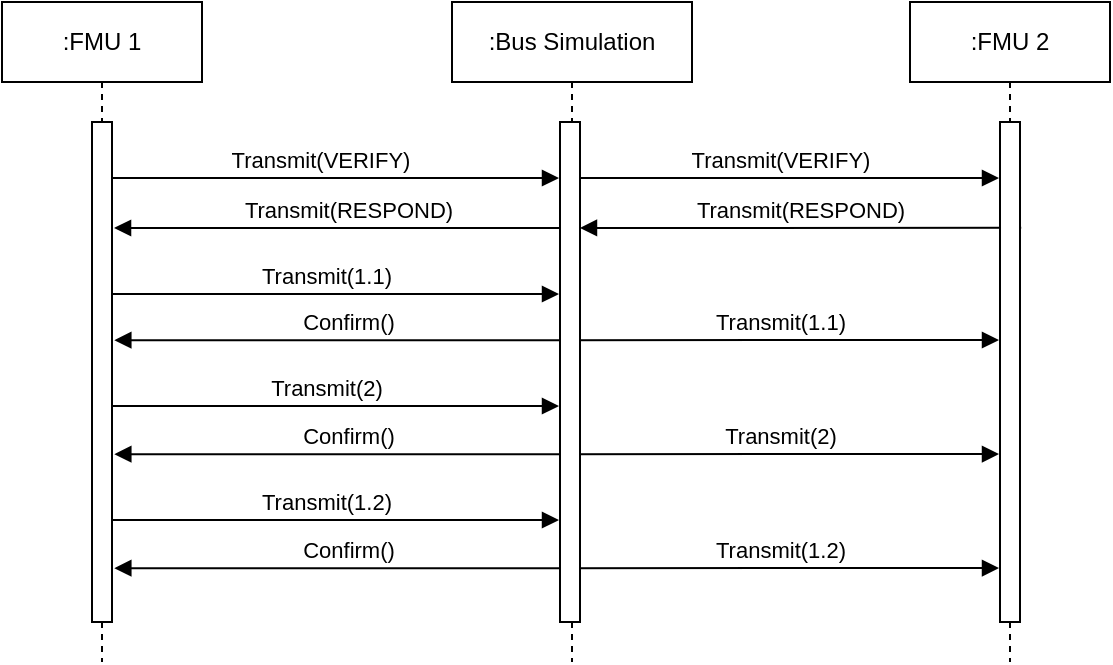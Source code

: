 <mxfile version="26.0.6">
  <diagram name="Page-1" id="NnsKN626D9liByVkLeI2">
    <mxGraphModel dx="1161" dy="349" grid="1" gridSize="10" guides="1" tooltips="1" connect="1" arrows="1" fold="1" page="1" pageScale="1" pageWidth="540" pageHeight="360" background="#ffffff" math="0" shadow="0">
      <root>
        <mxCell id="0" />
        <mxCell id="1" parent="0" />
        <mxCell id="nOIMiEheIkG6IheYm219-1" value=":FMU 1" style="shape=umlLifeline;perimeter=lifelinePerimeter;whiteSpace=wrap;html=1;container=1;dropTarget=0;collapsible=0;recursiveResize=0;outlineConnect=0;portConstraint=eastwest;newEdgeStyle={&quot;edgeStyle&quot;:&quot;elbowEdgeStyle&quot;,&quot;elbow&quot;:&quot;vertical&quot;,&quot;curved&quot;:0,&quot;rounded&quot;:0};" parent="1" vertex="1">
          <mxGeometry x="-14" y="40" width="100" height="330" as="geometry" />
        </mxCell>
        <mxCell id="nOIMiEheIkG6IheYm219-2" value=":Bus Simulation" style="shape=umlLifeline;perimeter=lifelinePerimeter;whiteSpace=wrap;html=1;container=1;dropTarget=0;collapsible=0;recursiveResize=0;outlineConnect=0;portConstraint=eastwest;newEdgeStyle={&quot;edgeStyle&quot;:&quot;elbowEdgeStyle&quot;,&quot;elbow&quot;:&quot;vertical&quot;,&quot;curved&quot;:0,&quot;rounded&quot;:0};" parent="1" vertex="1">
          <mxGeometry x="211" y="40" width="120" height="330" as="geometry" />
        </mxCell>
        <mxCell id="nOIMiEheIkG6IheYm219-3" value=":FMU 2" style="shape=umlLifeline;perimeter=lifelinePerimeter;whiteSpace=wrap;html=1;container=1;dropTarget=0;collapsible=0;recursiveResize=0;outlineConnect=0;portConstraint=eastwest;newEdgeStyle={&quot;edgeStyle&quot;:&quot;elbowEdgeStyle&quot;,&quot;elbow&quot;:&quot;vertical&quot;,&quot;curved&quot;:0,&quot;rounded&quot;:0};" parent="1" vertex="1">
          <mxGeometry x="440" y="40" width="100" height="330" as="geometry" />
        </mxCell>
        <mxCell id="nOIMiEheIkG6IheYm219-4" value="Transmit(1.1)" style="html=1;verticalAlign=bottom;endArrow=block;edgeStyle=elbowEdgeStyle;elbow=vertical;curved=0;rounded=0;" parent="1" edge="1">
          <mxGeometry width="80" relative="1" as="geometry">
            <mxPoint x="32.024" y="185.952" as="sourcePoint" />
            <mxPoint x="264.5" y="186.001" as="targetPoint" />
          </mxGeometry>
        </mxCell>
        <mxCell id="nOIMiEheIkG6IheYm219-5" value="Transmit(1.1)" style="html=1;verticalAlign=bottom;endArrow=block;edgeStyle=elbowEdgeStyle;elbow=vertical;curved=0;rounded=0;" parent="1" edge="1">
          <mxGeometry width="80" relative="1" as="geometry">
            <mxPoint x="264.81" y="209.066" as="sourcePoint" />
            <mxPoint x="484.5" y="208.966" as="targetPoint" />
          </mxGeometry>
        </mxCell>
        <mxCell id="nOIMiEheIkG6IheYm219-6" value="Confirm()" style="html=1;verticalAlign=bottom;endArrow=block;edgeStyle=elbowEdgeStyle;elbow=vertical;curved=0;rounded=0;" parent="1" edge="1">
          <mxGeometry width="80" relative="1" as="geometry">
            <mxPoint x="275.5" y="209.07" as="sourcePoint" />
            <mxPoint x="42.167" y="209.07" as="targetPoint" />
            <Array as="points">
              <mxPoint x="155.99" y="209.07" />
            </Array>
          </mxGeometry>
        </mxCell>
        <mxCell id="iyvWLDmX5rhdHJw3GGvt-1" value="Transmit(2)" style="html=1;verticalAlign=bottom;endArrow=block;edgeStyle=elbowEdgeStyle;elbow=vertical;curved=0;rounded=0;" parent="1" edge="1">
          <mxGeometry width="80" relative="1" as="geometry">
            <mxPoint x="32.024" y="241.952" as="sourcePoint" />
            <mxPoint x="264.5" y="242.001" as="targetPoint" />
          </mxGeometry>
        </mxCell>
        <mxCell id="iyvWLDmX5rhdHJw3GGvt-2" value="Transmit(2)" style="html=1;verticalAlign=bottom;endArrow=block;edgeStyle=elbowEdgeStyle;elbow=vertical;curved=0;rounded=0;" parent="1" edge="1">
          <mxGeometry width="80" relative="1" as="geometry">
            <mxPoint x="265.004" y="266.07" as="sourcePoint" />
            <mxPoint x="484.5" y="265.966" as="targetPoint" />
          </mxGeometry>
        </mxCell>
        <mxCell id="iyvWLDmX5rhdHJw3GGvt-3" value="Confirm()" style="html=1;verticalAlign=bottom;endArrow=block;edgeStyle=elbowEdgeStyle;elbow=vertical;curved=0;rounded=0;" parent="1" edge="1">
          <mxGeometry width="80" relative="1" as="geometry">
            <mxPoint x="275.5" y="266.07" as="sourcePoint" />
            <mxPoint x="42.167" y="266.07" as="targetPoint" />
            <Array as="points">
              <mxPoint x="156" y="266.07" />
            </Array>
          </mxGeometry>
        </mxCell>
        <mxCell id="iyvWLDmX5rhdHJw3GGvt-4" value="Transmit(1.2)" style="html=1;verticalAlign=bottom;endArrow=block;edgeStyle=elbowEdgeStyle;elbow=vertical;curved=0;rounded=0;" parent="1" edge="1">
          <mxGeometry x="0.001" width="80" relative="1" as="geometry">
            <mxPoint x="32.024" y="298.952" as="sourcePoint" />
            <mxPoint x="264.5" y="299.001" as="targetPoint" />
            <mxPoint as="offset" />
          </mxGeometry>
        </mxCell>
        <mxCell id="iyvWLDmX5rhdHJw3GGvt-5" value="Transmit(1.2)" style="html=1;verticalAlign=bottom;endArrow=block;edgeStyle=elbowEdgeStyle;elbow=vertical;curved=0;rounded=0;" parent="1" edge="1">
          <mxGeometry width="80" relative="1" as="geometry">
            <mxPoint x="265.004" y="323.07" as="sourcePoint" />
            <mxPoint x="484.5" y="322.966" as="targetPoint" />
          </mxGeometry>
        </mxCell>
        <mxCell id="iyvWLDmX5rhdHJw3GGvt-6" value="Confirm()" style="html=1;verticalAlign=bottom;endArrow=block;edgeStyle=elbowEdgeStyle;elbow=vertical;curved=0;rounded=0;" parent="1" edge="1">
          <mxGeometry width="80" relative="1" as="geometry">
            <mxPoint x="275.5" y="323.07" as="sourcePoint" />
            <mxPoint x="42.167" y="323.07" as="targetPoint" />
            <Array as="points">
              <mxPoint x="155.99" y="323.07" />
            </Array>
          </mxGeometry>
        </mxCell>
        <mxCell id="iyvWLDmX5rhdHJw3GGvt-7" value="Transmit(VERIFY)" style="html=1;verticalAlign=bottom;endArrow=block;edgeStyle=elbowEdgeStyle;elbow=vertical;curved=0;rounded=0;" parent="1" edge="1">
          <mxGeometry x="0.145" width="80" relative="1" as="geometry">
            <mxPoint x="85" y="128" as="sourcePoint" />
            <mxPoint x="264.5" y="128" as="targetPoint" />
            <Array as="points">
              <mxPoint x="35" y="128" />
            </Array>
            <mxPoint as="offset" />
          </mxGeometry>
        </mxCell>
        <mxCell id="iyvWLDmX5rhdHJw3GGvt-9" value="Transmit(VERIFY)" style="html=1;verticalAlign=bottom;endArrow=block;edgeStyle=elbowEdgeStyle;elbow=vertical;curved=0;rounded=0;" parent="1" edge="1">
          <mxGeometry width="80" relative="1" as="geometry">
            <mxPoint x="265" y="128" as="sourcePoint" />
            <mxPoint x="484.5" y="127.966" as="targetPoint" />
          </mxGeometry>
        </mxCell>
        <mxCell id="iyvWLDmX5rhdHJw3GGvt-10" value="Transmit(RESPOND)" style="html=1;verticalAlign=bottom;endArrow=block;edgeStyle=elbowEdgeStyle;elbow=vertical;curved=0;rounded=0;entryX=0.506;entryY=0.333;entryDx=0;entryDy=0;entryPerimeter=0;exitX=0.506;exitY=0.333;exitDx=0;exitDy=0;exitPerimeter=0;" parent="1" edge="1">
          <mxGeometry width="80" relative="1" as="geometry">
            <mxPoint x="495.6" y="152.9" as="sourcePoint" />
            <mxPoint x="275" y="153" as="targetPoint" />
          </mxGeometry>
        </mxCell>
        <mxCell id="iyvWLDmX5rhdHJw3GGvt-12" value="Transmit(RESPOND)" style="html=1;verticalAlign=bottom;endArrow=block;edgeStyle=elbowEdgeStyle;elbow=vertical;curved=0;rounded=0;exitX=0.506;exitY=0.333;exitDx=0;exitDy=0;exitPerimeter=0;" parent="1" edge="1">
          <mxGeometry width="80" relative="1" as="geometry">
            <mxPoint x="275" y="153" as="sourcePoint" />
            <mxPoint x="42.024" y="152.952" as="targetPoint" />
          </mxGeometry>
        </mxCell>
        <mxCell id="00cBFOBxaFg-saaPK6c_-1" value="" style="points=[];perimeter=orthogonalPerimeter;rounded=0;shadow=0;strokeWidth=1;" vertex="1" parent="1">
          <mxGeometry x="31" y="100" width="10" height="250" as="geometry" />
        </mxCell>
        <mxCell id="00cBFOBxaFg-saaPK6c_-2" value="" style="points=[];perimeter=orthogonalPerimeter;rounded=0;shadow=0;strokeWidth=1;" vertex="1" parent="1">
          <mxGeometry x="265" y="100" width="10" height="250" as="geometry" />
        </mxCell>
        <mxCell id="00cBFOBxaFg-saaPK6c_-3" value="" style="points=[];perimeter=orthogonalPerimeter;rounded=0;shadow=0;strokeWidth=1;" vertex="1" parent="1">
          <mxGeometry x="485" y="100" width="10" height="250" as="geometry" />
        </mxCell>
      </root>
    </mxGraphModel>
  </diagram>
</mxfile>
